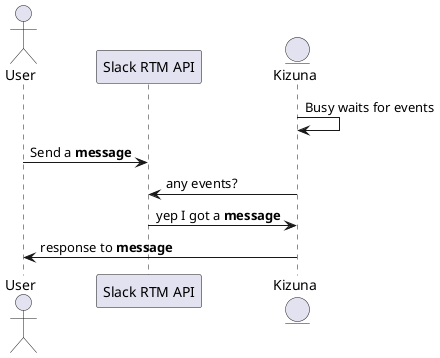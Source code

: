 @startuml
actor User
participant "Slack RTM API" as Slack
entity Kizuna
Kizuna -> Kizuna : Busy waits for events
User -> Slack : Send a **message**
Kizuna -> Slack : any events?
Slack -> Kizuna : yep I got a **message**
Kizuna -> User : response to **message**
@enduml